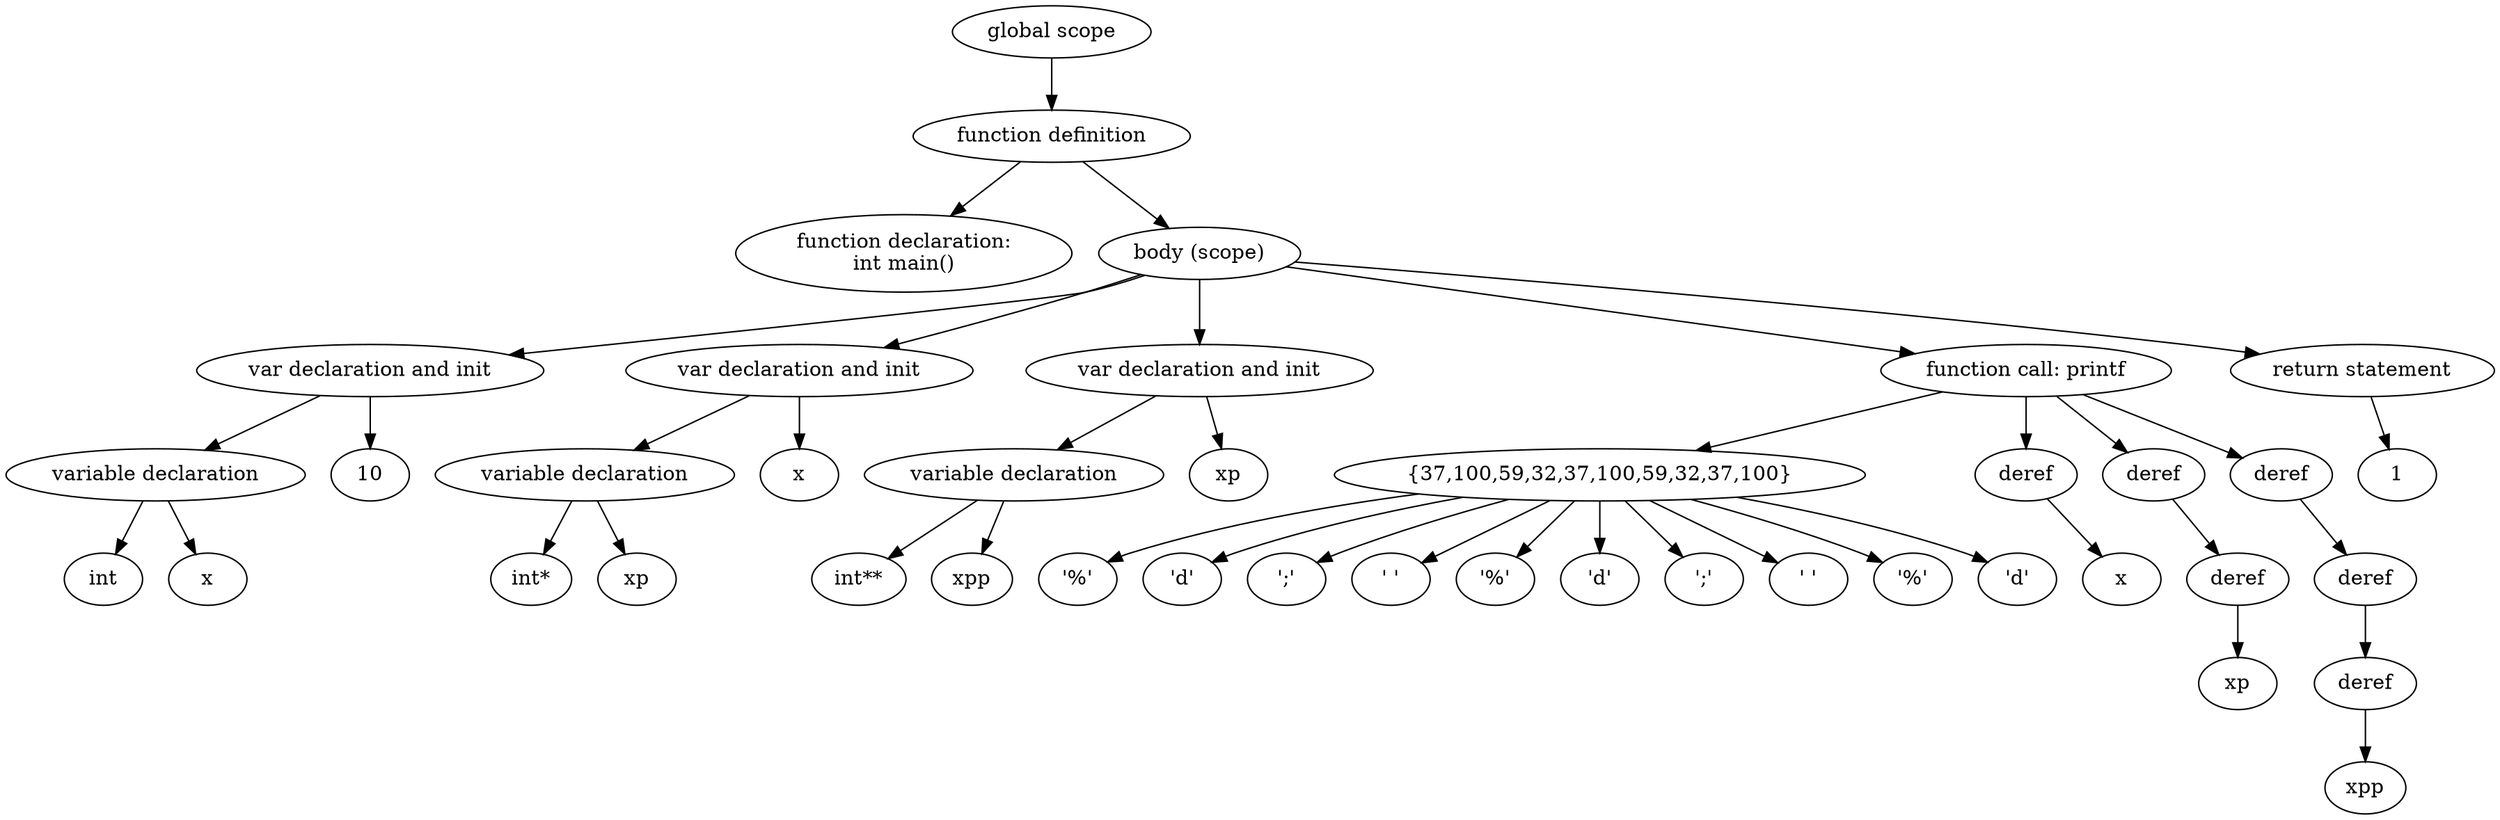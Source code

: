 digraph "Abstract Syntax Tree" {
	140480001209536 [label="function declaration:
int main()"]
	140480001208528 -> 140480001209536
	140480001212272 [label=int]
	140480001631376 -> 140480001212272
	140480001209008 [label=x]
	140480001631376 -> 140480001209008
	140480001631376 [label="variable declaration"]
	140480001633152 -> 140480001631376
	140480001631280 [label=10]
	140480001633152 -> 140480001631280
	140480001633152 [label="var declaration and init"]
	140480001208672 -> 140480001633152
	140480001633392 [label="int*"]
	140480001024256 -> 140480001633392
	140480001633728 [label=xp]
	140480001024256 -> 140480001633728
	140480001024256 [label="variable declaration"]
	140480001026512 -> 140480001024256
	140480001024064 [label=x]
	140480001026512 -> 140480001024064
	140480001026512 [label="var declaration and init"]
	140480001208672 -> 140480001026512
	140480001024544 [label="int**"]
	140480001027232 -> 140480001024544
	140480001632672 [label=xpp]
	140480001027232 -> 140480001632672
	140480001027232 [label="variable declaration"]
	140480001027568 -> 140480001027232
	140480001024832 [label=xp]
	140480001027568 -> 140480001024832
	140480001027568 [label="var declaration and init"]
	140480001208672 -> 140480001027568
	140480001027712 [label="'%'"]
	140480000531616 -> 140480001027712
	140480001069168 [label="'d'"]
	140480000531616 -> 140480001069168
	140480001069120 [label="';'"]
	140480000531616 -> 140480001069120
	140480001071616 [label="' '"]
	140480000531616 -> 140480001071616
	140480001070176 [label="'%'"]
	140480000531616 -> 140480001070176
	140480001072432 [label="'d'"]
	140480000531616 -> 140480001072432
	140480001070560 [label="';'"]
	140480000531616 -> 140480001070560
	140480001072720 [label="' '"]
	140480000531616 -> 140480001072720
	140480001073008 [label="'%'"]
	140480000531616 -> 140480001073008
	140480001072672 [label="'d'"]
	140480000531616 -> 140480001072672
	140480000531616 [label="{37,100,59,32,37,100,59,32,37,100}"]
	140480001027376 -> 140480000531616
	140480000529648 [label=x]
	140480000531808 -> 140480000529648
	140480000531808 [label=deref]
	140480001027376 -> 140480000531808
	140480000529216 [label=xp]
	140480000528880 -> 140480000529216
	140480000528880 [label=deref]
	140480000529312 -> 140480000528880
	140480000529312 [label=deref]
	140480001027376 -> 140480000529312
	140480001753632 [label=xpp]
	140480001754256 -> 140480001753632
	140480001754256 [label=deref]
	140479999991872 -> 140480001754256
	140479999991872 [label=deref]
	140479999991968 -> 140479999991872
	140479999991968 [label=deref]
	140480001027376 -> 140479999991968
	140480001027376 [label="function call: printf"]
	140480001208672 -> 140480001027376
	140480001024352 [label=1]
	140479999992160 -> 140480001024352
	140479999992160 [label="return statement"]
	140480001208672 -> 140479999992160
	140480001208672 [label="body (scope)"]
	140480001208528 -> 140480001208672
	140480001208528 [label="function definition"]
	140480001208384 -> 140480001208528
	140480001208384 [label="global scope"]
}

